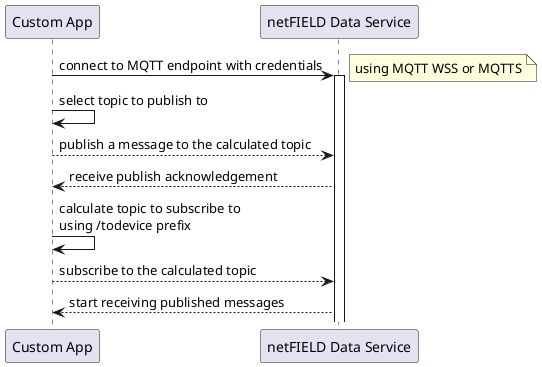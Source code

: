 @startuml
participant "Custom App" as APP
participant "netFIELD Data Service" as NDS

APP -> NDS: connect to MQTT endpoint with credentials
note right : using MQTT WSS or MQTTS
activate NDS

APP -> APP: select topic to publish to
APP --> NDS: publish a message to the calculated topic
NDS --> APP: receive publish acknowledgement

APP -> APP: calculate topic to subscribe to \nusing /todevice prefix
APP --> NDS: subscribe to the calculated topic
NDS --> APP: start receiving published messages
@enduml
